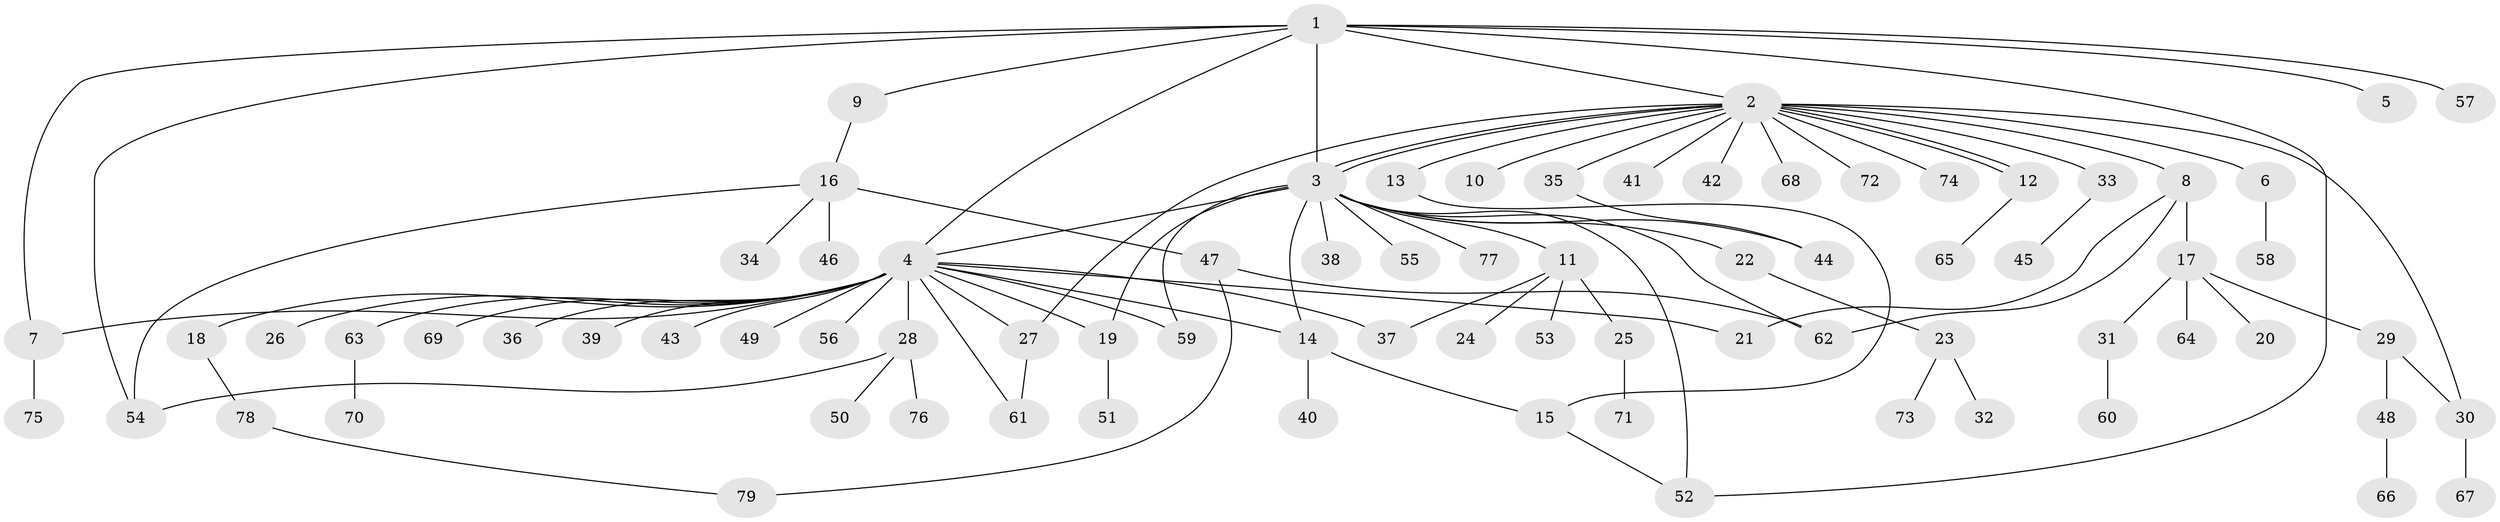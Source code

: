 // coarse degree distribution, {16: 0.043478260869565216, 6: 0.043478260869565216, 1: 0.5217391304347826, 2: 0.2608695652173913, 5: 0.043478260869565216, 3: 0.043478260869565216, 4: 0.043478260869565216}
// Generated by graph-tools (version 1.1) at 2025/18/03/04/25 18:18:27]
// undirected, 79 vertices, 100 edges
graph export_dot {
graph [start="1"]
  node [color=gray90,style=filled];
  1;
  2;
  3;
  4;
  5;
  6;
  7;
  8;
  9;
  10;
  11;
  12;
  13;
  14;
  15;
  16;
  17;
  18;
  19;
  20;
  21;
  22;
  23;
  24;
  25;
  26;
  27;
  28;
  29;
  30;
  31;
  32;
  33;
  34;
  35;
  36;
  37;
  38;
  39;
  40;
  41;
  42;
  43;
  44;
  45;
  46;
  47;
  48;
  49;
  50;
  51;
  52;
  53;
  54;
  55;
  56;
  57;
  58;
  59;
  60;
  61;
  62;
  63;
  64;
  65;
  66;
  67;
  68;
  69;
  70;
  71;
  72;
  73;
  74;
  75;
  76;
  77;
  78;
  79;
  1 -- 2;
  1 -- 3;
  1 -- 4;
  1 -- 5;
  1 -- 7;
  1 -- 9;
  1 -- 52;
  1 -- 54;
  1 -- 57;
  2 -- 3;
  2 -- 3;
  2 -- 6;
  2 -- 8;
  2 -- 10;
  2 -- 12;
  2 -- 12;
  2 -- 13;
  2 -- 27;
  2 -- 30;
  2 -- 33;
  2 -- 35;
  2 -- 41;
  2 -- 42;
  2 -- 68;
  2 -- 72;
  2 -- 74;
  3 -- 4;
  3 -- 11;
  3 -- 14;
  3 -- 19;
  3 -- 22;
  3 -- 38;
  3 -- 44;
  3 -- 52;
  3 -- 55;
  3 -- 59;
  3 -- 62;
  3 -- 77;
  4 -- 7;
  4 -- 14;
  4 -- 18;
  4 -- 19;
  4 -- 21;
  4 -- 26;
  4 -- 27;
  4 -- 28;
  4 -- 36;
  4 -- 37;
  4 -- 39;
  4 -- 43;
  4 -- 49;
  4 -- 56;
  4 -- 59;
  4 -- 61;
  4 -- 63;
  4 -- 69;
  6 -- 58;
  7 -- 75;
  8 -- 17;
  8 -- 21;
  8 -- 62;
  9 -- 16;
  11 -- 24;
  11 -- 25;
  11 -- 37;
  11 -- 53;
  12 -- 65;
  13 -- 15;
  14 -- 15;
  14 -- 40;
  15 -- 52;
  16 -- 34;
  16 -- 46;
  16 -- 47;
  16 -- 54;
  17 -- 20;
  17 -- 29;
  17 -- 31;
  17 -- 64;
  18 -- 78;
  19 -- 51;
  22 -- 23;
  23 -- 32;
  23 -- 73;
  25 -- 71;
  27 -- 61;
  28 -- 50;
  28 -- 54;
  28 -- 76;
  29 -- 30;
  29 -- 48;
  30 -- 67;
  31 -- 60;
  33 -- 45;
  35 -- 44;
  47 -- 62;
  47 -- 79;
  48 -- 66;
  63 -- 70;
  78 -- 79;
}
